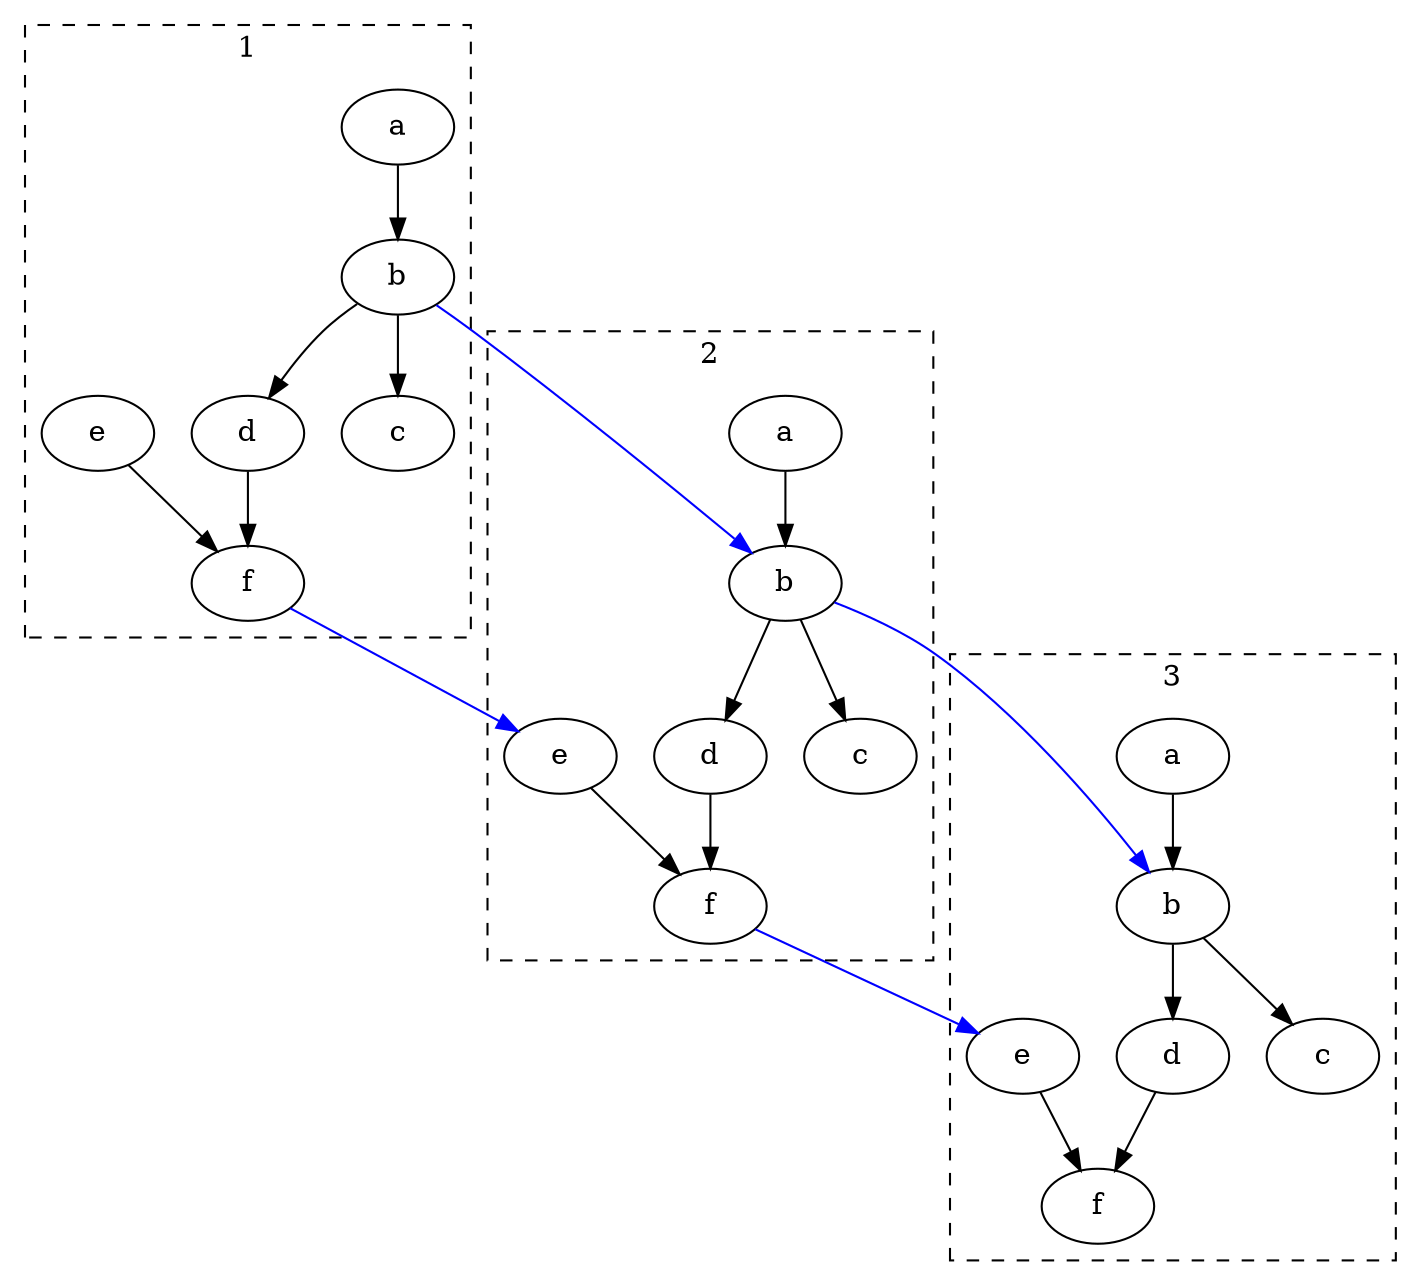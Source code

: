 digraph {
    subgraph cluster_1 {
        style="dashed"
        label="1"

        a_1 -> b_1 -> d_1 -> f_1
        b_1 -> c_1
        e_1 -> f_1

        a_1 [label="a"]
        b_1 [label="b"]
        c_1 [label="c"]
        d_1 [label="d"]
        e_1 [label="e"]
        f_1 [label="f"]
    }
    subgraph cluster_2 {
        style="dashed"
        label="2"

        a_2 -> b_2 -> d_2 -> f_2
        b_2 -> c_2
        e_2 -> f_2

        a_2 [label="a"]
        b_2 [label="b"]
        c_2 [label="c"]
        d_2 [label="d"]
        e_2 [label="e"]
        f_2 [label="f"]
    }
    subgraph cluster_3 {
        style="dashed"
        label="3"

        a_3 -> b_3 -> d_3 -> f_3
        b_3 -> c_3
        e_3 -> f_3

        a_3 [label="a"]
        b_3 [label="b"]
        c_3 [label="c"]
        d_3 [label="d"]
        e_3 [label="e"]
        f_3 [label="f"]
    }

        b_1 -> b_2 [color="blue"]
        b_2 -> b_3 [color="blue"]
        f_1 -> e_2 [color="blue"]
        f_2 -> e_3 [color="blue"]

        // c_2 -> a_1 [style="invis"]
        // c_3 -> a_2 [style="invis"]

}
